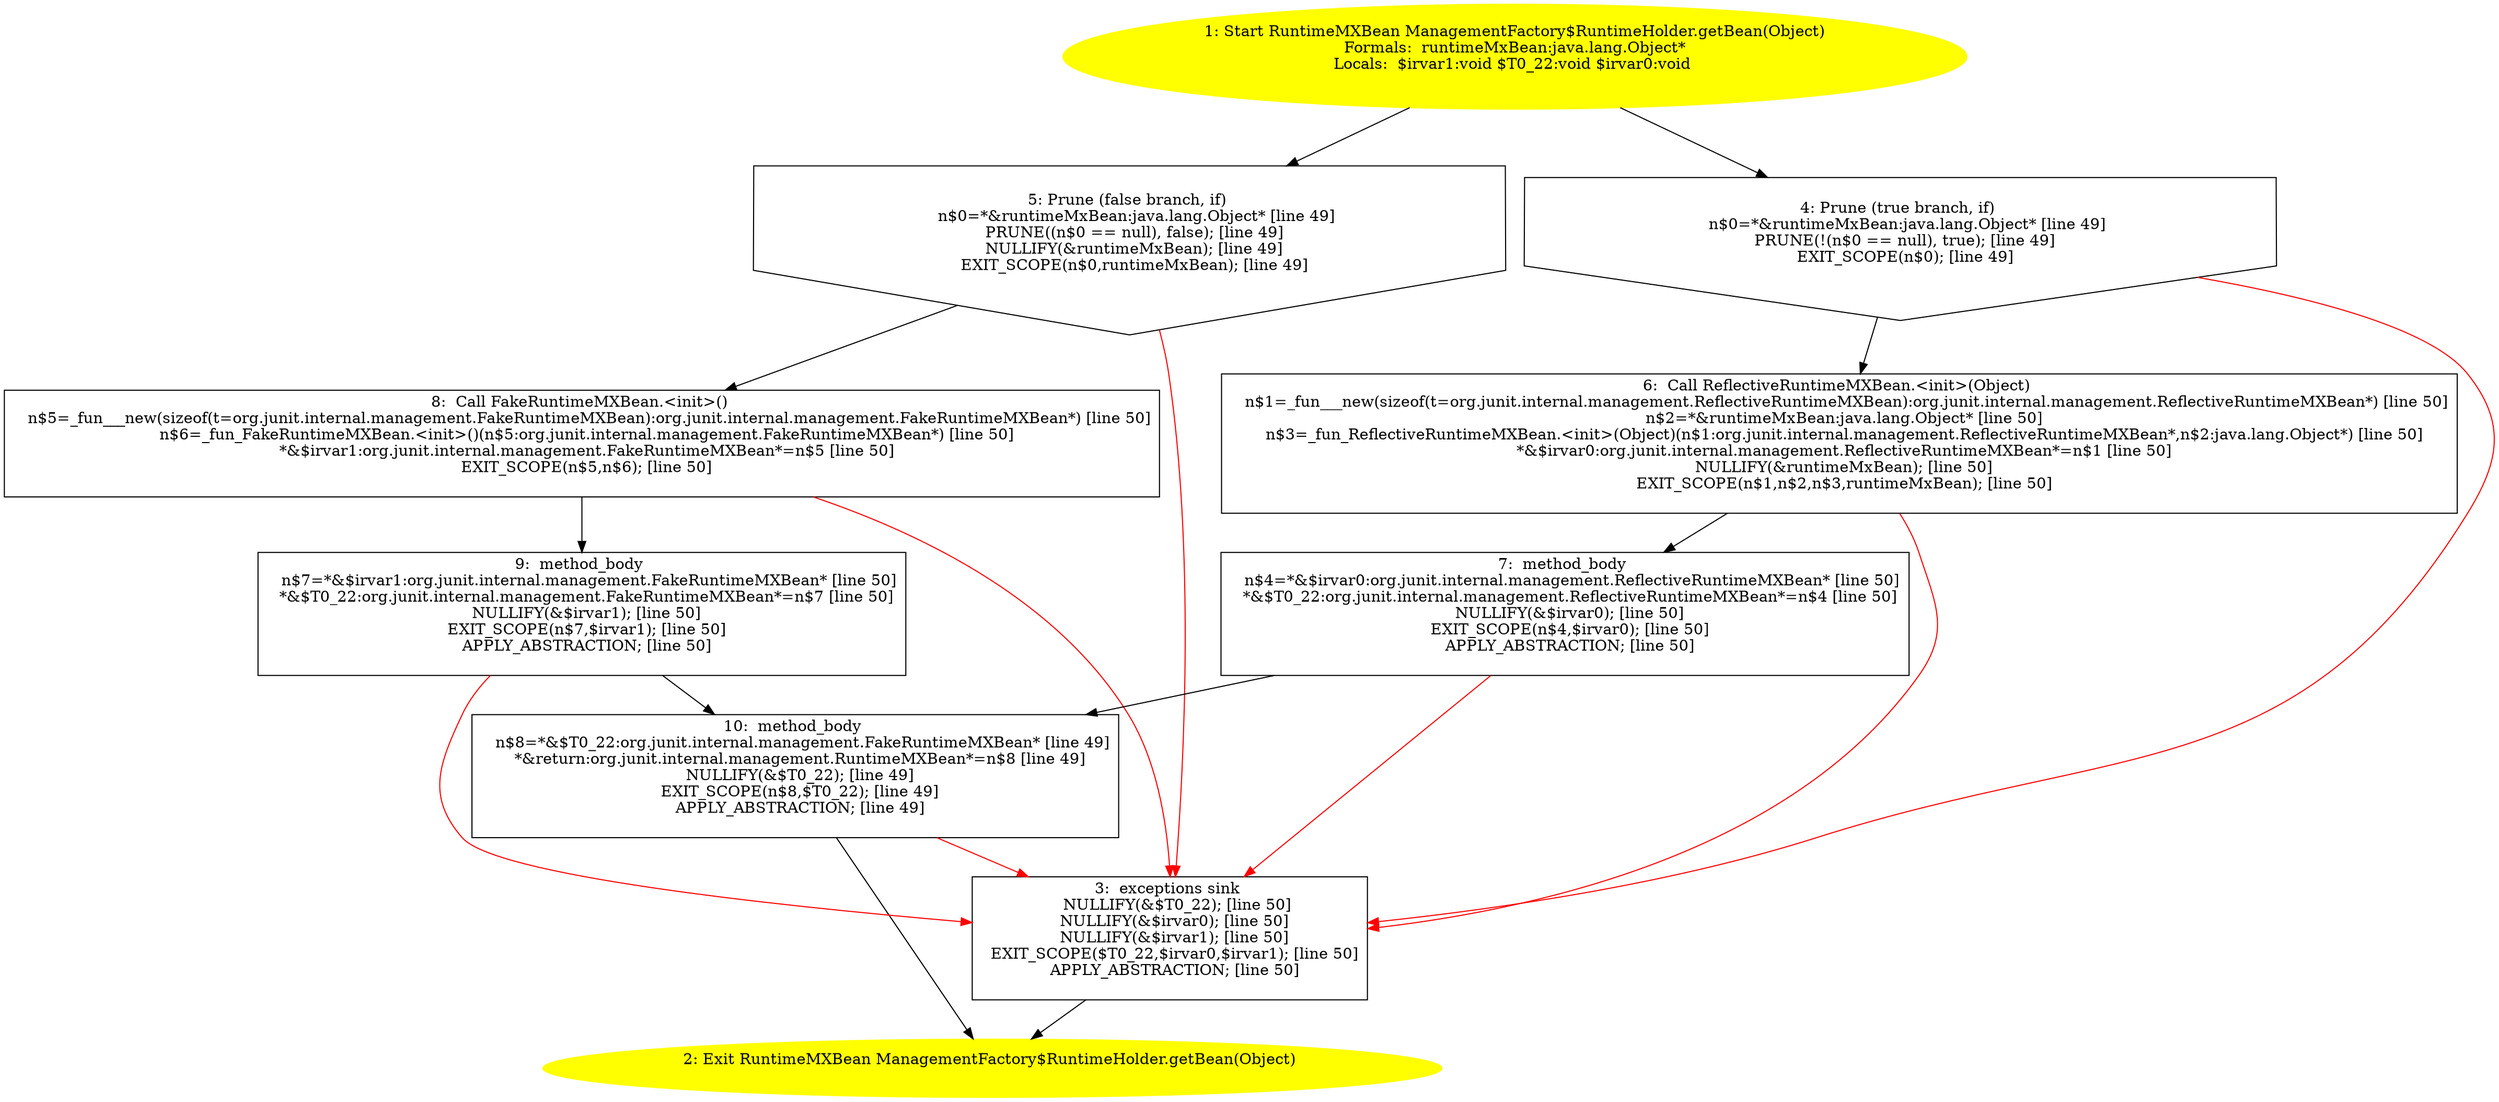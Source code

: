 /* @generated */
digraph cfg {
"org.junit.internal.management.ManagementFactory$RuntimeHolder.getBean(java.lang.Object):org.junit.in.1337dd191af4744ae6c98fda7f1eb58d_1" [label="1: Start RuntimeMXBean ManagementFactory$RuntimeHolder.getBean(Object)\nFormals:  runtimeMxBean:java.lang.Object*\nLocals:  $irvar1:void $T0_22:void $irvar0:void \n  " color=yellow style=filled]
	

	 "org.junit.internal.management.ManagementFactory$RuntimeHolder.getBean(java.lang.Object):org.junit.in.1337dd191af4744ae6c98fda7f1eb58d_1" -> "org.junit.internal.management.ManagementFactory$RuntimeHolder.getBean(java.lang.Object):org.junit.in.1337dd191af4744ae6c98fda7f1eb58d_4" ;
	 "org.junit.internal.management.ManagementFactory$RuntimeHolder.getBean(java.lang.Object):org.junit.in.1337dd191af4744ae6c98fda7f1eb58d_1" -> "org.junit.internal.management.ManagementFactory$RuntimeHolder.getBean(java.lang.Object):org.junit.in.1337dd191af4744ae6c98fda7f1eb58d_5" ;
"org.junit.internal.management.ManagementFactory$RuntimeHolder.getBean(java.lang.Object):org.junit.in.1337dd191af4744ae6c98fda7f1eb58d_2" [label="2: Exit RuntimeMXBean ManagementFactory$RuntimeHolder.getBean(Object) \n  " color=yellow style=filled]
	

"org.junit.internal.management.ManagementFactory$RuntimeHolder.getBean(java.lang.Object):org.junit.in.1337dd191af4744ae6c98fda7f1eb58d_3" [label="3:  exceptions sink \n   NULLIFY(&$T0_22); [line 50]\n  NULLIFY(&$irvar0); [line 50]\n  NULLIFY(&$irvar1); [line 50]\n  EXIT_SCOPE($T0_22,$irvar0,$irvar1); [line 50]\n  APPLY_ABSTRACTION; [line 50]\n " shape="box"]
	

	 "org.junit.internal.management.ManagementFactory$RuntimeHolder.getBean(java.lang.Object):org.junit.in.1337dd191af4744ae6c98fda7f1eb58d_3" -> "org.junit.internal.management.ManagementFactory$RuntimeHolder.getBean(java.lang.Object):org.junit.in.1337dd191af4744ae6c98fda7f1eb58d_2" ;
"org.junit.internal.management.ManagementFactory$RuntimeHolder.getBean(java.lang.Object):org.junit.in.1337dd191af4744ae6c98fda7f1eb58d_4" [label="4: Prune (true branch, if) \n   n$0=*&runtimeMxBean:java.lang.Object* [line 49]\n  PRUNE(!(n$0 == null), true); [line 49]\n  EXIT_SCOPE(n$0); [line 49]\n " shape="invhouse"]
	

	 "org.junit.internal.management.ManagementFactory$RuntimeHolder.getBean(java.lang.Object):org.junit.in.1337dd191af4744ae6c98fda7f1eb58d_4" -> "org.junit.internal.management.ManagementFactory$RuntimeHolder.getBean(java.lang.Object):org.junit.in.1337dd191af4744ae6c98fda7f1eb58d_6" ;
	 "org.junit.internal.management.ManagementFactory$RuntimeHolder.getBean(java.lang.Object):org.junit.in.1337dd191af4744ae6c98fda7f1eb58d_4" -> "org.junit.internal.management.ManagementFactory$RuntimeHolder.getBean(java.lang.Object):org.junit.in.1337dd191af4744ae6c98fda7f1eb58d_3" [color="red" ];
"org.junit.internal.management.ManagementFactory$RuntimeHolder.getBean(java.lang.Object):org.junit.in.1337dd191af4744ae6c98fda7f1eb58d_5" [label="5: Prune (false branch, if) \n   n$0=*&runtimeMxBean:java.lang.Object* [line 49]\n  PRUNE((n$0 == null), false); [line 49]\n  NULLIFY(&runtimeMxBean); [line 49]\n  EXIT_SCOPE(n$0,runtimeMxBean); [line 49]\n " shape="invhouse"]
	

	 "org.junit.internal.management.ManagementFactory$RuntimeHolder.getBean(java.lang.Object):org.junit.in.1337dd191af4744ae6c98fda7f1eb58d_5" -> "org.junit.internal.management.ManagementFactory$RuntimeHolder.getBean(java.lang.Object):org.junit.in.1337dd191af4744ae6c98fda7f1eb58d_8" ;
	 "org.junit.internal.management.ManagementFactory$RuntimeHolder.getBean(java.lang.Object):org.junit.in.1337dd191af4744ae6c98fda7f1eb58d_5" -> "org.junit.internal.management.ManagementFactory$RuntimeHolder.getBean(java.lang.Object):org.junit.in.1337dd191af4744ae6c98fda7f1eb58d_3" [color="red" ];
"org.junit.internal.management.ManagementFactory$RuntimeHolder.getBean(java.lang.Object):org.junit.in.1337dd191af4744ae6c98fda7f1eb58d_6" [label="6:  Call ReflectiveRuntimeMXBean.<init>(Object) \n   n$1=_fun___new(sizeof(t=org.junit.internal.management.ReflectiveRuntimeMXBean):org.junit.internal.management.ReflectiveRuntimeMXBean*) [line 50]\n  n$2=*&runtimeMxBean:java.lang.Object* [line 50]\n  n$3=_fun_ReflectiveRuntimeMXBean.<init>(Object)(n$1:org.junit.internal.management.ReflectiveRuntimeMXBean*,n$2:java.lang.Object*) [line 50]\n  *&$irvar0:org.junit.internal.management.ReflectiveRuntimeMXBean*=n$1 [line 50]\n  NULLIFY(&runtimeMxBean); [line 50]\n  EXIT_SCOPE(n$1,n$2,n$3,runtimeMxBean); [line 50]\n " shape="box"]
	

	 "org.junit.internal.management.ManagementFactory$RuntimeHolder.getBean(java.lang.Object):org.junit.in.1337dd191af4744ae6c98fda7f1eb58d_6" -> "org.junit.internal.management.ManagementFactory$RuntimeHolder.getBean(java.lang.Object):org.junit.in.1337dd191af4744ae6c98fda7f1eb58d_7" ;
	 "org.junit.internal.management.ManagementFactory$RuntimeHolder.getBean(java.lang.Object):org.junit.in.1337dd191af4744ae6c98fda7f1eb58d_6" -> "org.junit.internal.management.ManagementFactory$RuntimeHolder.getBean(java.lang.Object):org.junit.in.1337dd191af4744ae6c98fda7f1eb58d_3" [color="red" ];
"org.junit.internal.management.ManagementFactory$RuntimeHolder.getBean(java.lang.Object):org.junit.in.1337dd191af4744ae6c98fda7f1eb58d_7" [label="7:  method_body \n   n$4=*&$irvar0:org.junit.internal.management.ReflectiveRuntimeMXBean* [line 50]\n  *&$T0_22:org.junit.internal.management.ReflectiveRuntimeMXBean*=n$4 [line 50]\n  NULLIFY(&$irvar0); [line 50]\n  EXIT_SCOPE(n$4,$irvar0); [line 50]\n  APPLY_ABSTRACTION; [line 50]\n " shape="box"]
	

	 "org.junit.internal.management.ManagementFactory$RuntimeHolder.getBean(java.lang.Object):org.junit.in.1337dd191af4744ae6c98fda7f1eb58d_7" -> "org.junit.internal.management.ManagementFactory$RuntimeHolder.getBean(java.lang.Object):org.junit.in.1337dd191af4744ae6c98fda7f1eb58d_10" ;
	 "org.junit.internal.management.ManagementFactory$RuntimeHolder.getBean(java.lang.Object):org.junit.in.1337dd191af4744ae6c98fda7f1eb58d_7" -> "org.junit.internal.management.ManagementFactory$RuntimeHolder.getBean(java.lang.Object):org.junit.in.1337dd191af4744ae6c98fda7f1eb58d_3" [color="red" ];
"org.junit.internal.management.ManagementFactory$RuntimeHolder.getBean(java.lang.Object):org.junit.in.1337dd191af4744ae6c98fda7f1eb58d_8" [label="8:  Call FakeRuntimeMXBean.<init>() \n   n$5=_fun___new(sizeof(t=org.junit.internal.management.FakeRuntimeMXBean):org.junit.internal.management.FakeRuntimeMXBean*) [line 50]\n  n$6=_fun_FakeRuntimeMXBean.<init>()(n$5:org.junit.internal.management.FakeRuntimeMXBean*) [line 50]\n  *&$irvar1:org.junit.internal.management.FakeRuntimeMXBean*=n$5 [line 50]\n  EXIT_SCOPE(n$5,n$6); [line 50]\n " shape="box"]
	

	 "org.junit.internal.management.ManagementFactory$RuntimeHolder.getBean(java.lang.Object):org.junit.in.1337dd191af4744ae6c98fda7f1eb58d_8" -> "org.junit.internal.management.ManagementFactory$RuntimeHolder.getBean(java.lang.Object):org.junit.in.1337dd191af4744ae6c98fda7f1eb58d_9" ;
	 "org.junit.internal.management.ManagementFactory$RuntimeHolder.getBean(java.lang.Object):org.junit.in.1337dd191af4744ae6c98fda7f1eb58d_8" -> "org.junit.internal.management.ManagementFactory$RuntimeHolder.getBean(java.lang.Object):org.junit.in.1337dd191af4744ae6c98fda7f1eb58d_3" [color="red" ];
"org.junit.internal.management.ManagementFactory$RuntimeHolder.getBean(java.lang.Object):org.junit.in.1337dd191af4744ae6c98fda7f1eb58d_9" [label="9:  method_body \n   n$7=*&$irvar1:org.junit.internal.management.FakeRuntimeMXBean* [line 50]\n  *&$T0_22:org.junit.internal.management.FakeRuntimeMXBean*=n$7 [line 50]\n  NULLIFY(&$irvar1); [line 50]\n  EXIT_SCOPE(n$7,$irvar1); [line 50]\n  APPLY_ABSTRACTION; [line 50]\n " shape="box"]
	

	 "org.junit.internal.management.ManagementFactory$RuntimeHolder.getBean(java.lang.Object):org.junit.in.1337dd191af4744ae6c98fda7f1eb58d_9" -> "org.junit.internal.management.ManagementFactory$RuntimeHolder.getBean(java.lang.Object):org.junit.in.1337dd191af4744ae6c98fda7f1eb58d_10" ;
	 "org.junit.internal.management.ManagementFactory$RuntimeHolder.getBean(java.lang.Object):org.junit.in.1337dd191af4744ae6c98fda7f1eb58d_9" -> "org.junit.internal.management.ManagementFactory$RuntimeHolder.getBean(java.lang.Object):org.junit.in.1337dd191af4744ae6c98fda7f1eb58d_3" [color="red" ];
"org.junit.internal.management.ManagementFactory$RuntimeHolder.getBean(java.lang.Object):org.junit.in.1337dd191af4744ae6c98fda7f1eb58d_10" [label="10:  method_body \n   n$8=*&$T0_22:org.junit.internal.management.FakeRuntimeMXBean* [line 49]\n  *&return:org.junit.internal.management.RuntimeMXBean*=n$8 [line 49]\n  NULLIFY(&$T0_22); [line 49]\n  EXIT_SCOPE(n$8,$T0_22); [line 49]\n  APPLY_ABSTRACTION; [line 49]\n " shape="box"]
	

	 "org.junit.internal.management.ManagementFactory$RuntimeHolder.getBean(java.lang.Object):org.junit.in.1337dd191af4744ae6c98fda7f1eb58d_10" -> "org.junit.internal.management.ManagementFactory$RuntimeHolder.getBean(java.lang.Object):org.junit.in.1337dd191af4744ae6c98fda7f1eb58d_2" ;
	 "org.junit.internal.management.ManagementFactory$RuntimeHolder.getBean(java.lang.Object):org.junit.in.1337dd191af4744ae6c98fda7f1eb58d_10" -> "org.junit.internal.management.ManagementFactory$RuntimeHolder.getBean(java.lang.Object):org.junit.in.1337dd191af4744ae6c98fda7f1eb58d_3" [color="red" ];
}
